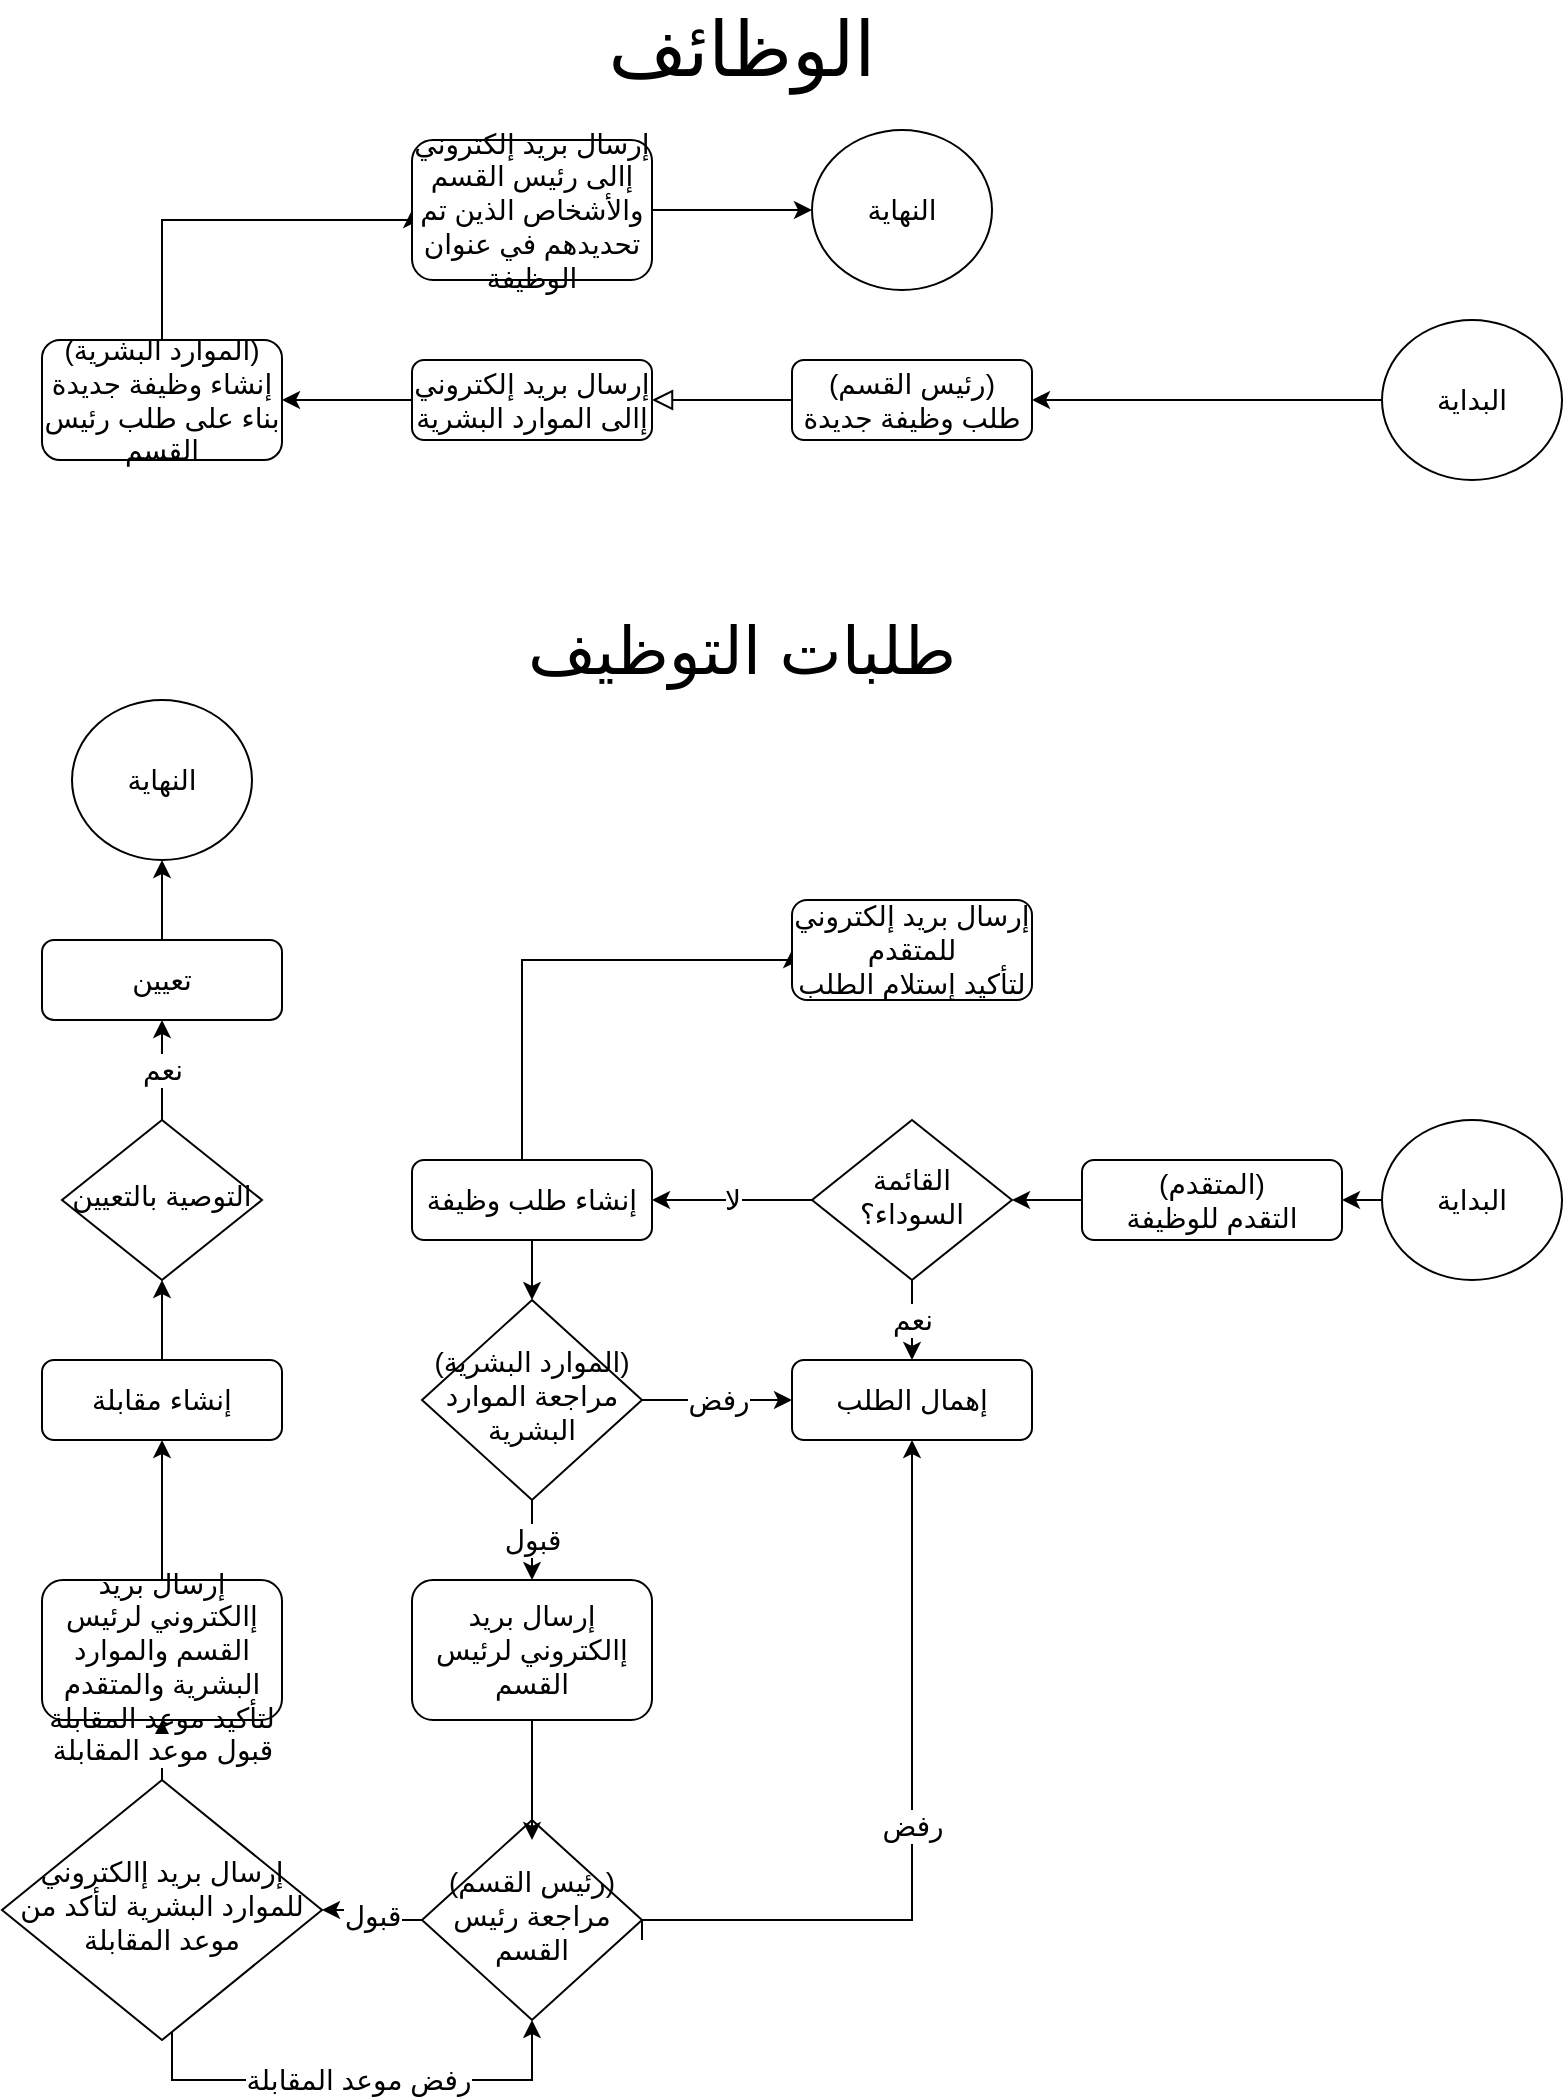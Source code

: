 <mxfile version="20.2.2" type="github">
  <diagram id="C5RBs43oDa-KdzZeNtuy" name="Page-1">
    <mxGraphModel dx="1422" dy="794" grid="1" gridSize="10" guides="1" tooltips="1" connect="1" arrows="1" fold="1" page="1" pageScale="1" pageWidth="827" pageHeight="1169" math="0" shadow="0">
      <root>
        <mxCell id="WIyWlLk6GJQsqaUBKTNV-0" />
        <mxCell id="WIyWlLk6GJQsqaUBKTNV-1" parent="WIyWlLk6GJQsqaUBKTNV-0" />
        <mxCell id="WIyWlLk6GJQsqaUBKTNV-2" value="" style="rounded=0;html=1;jettySize=auto;orthogonalLoop=1;fontSize=14;endArrow=block;endFill=0;endSize=8;strokeWidth=1;shadow=0;labelBackgroundColor=none;edgeStyle=orthogonalEdgeStyle;entryX=1;entryY=0.5;entryDx=0;entryDy=0;" parent="WIyWlLk6GJQsqaUBKTNV-1" source="WIyWlLk6GJQsqaUBKTNV-3" target="t9vkWHPVqPOiWpAbHAEq-0" edge="1">
          <mxGeometry relative="1" as="geometry" />
        </mxCell>
        <mxCell id="WIyWlLk6GJQsqaUBKTNV-3" value="(رئيس القسم)&lt;br style=&quot;font-size: 14px;&quot;&gt;طلب وظيفة جديدة" style="rounded=1;whiteSpace=wrap;html=1;fontSize=14;glass=0;strokeWidth=1;shadow=0;" parent="WIyWlLk6GJQsqaUBKTNV-1" vertex="1">
          <mxGeometry x="435" y="200" width="120" height="40" as="geometry" />
        </mxCell>
        <mxCell id="t9vkWHPVqPOiWpAbHAEq-10" style="edgeStyle=orthogonalEdgeStyle;rounded=0;orthogonalLoop=1;jettySize=auto;html=1;entryX=0;entryY=0.5;entryDx=0;entryDy=0;fontSize=14;" edge="1" parent="WIyWlLk6GJQsqaUBKTNV-1" source="WIyWlLk6GJQsqaUBKTNV-7" target="t9vkWHPVqPOiWpAbHAEq-9">
          <mxGeometry relative="1" as="geometry">
            <Array as="points">
              <mxPoint x="120" y="130" />
              <mxPoint x="245" y="130" />
            </Array>
          </mxGeometry>
        </mxCell>
        <mxCell id="WIyWlLk6GJQsqaUBKTNV-7" value="(الموارد البشرية)&lt;br style=&quot;font-size: 14px;&quot;&gt;إنشاء وظيفة جديدة بناء على طلب رئيس القسم" style="rounded=1;whiteSpace=wrap;html=1;fontSize=14;glass=0;strokeWidth=1;shadow=0;" parent="WIyWlLk6GJQsqaUBKTNV-1" vertex="1">
          <mxGeometry x="60" y="190" width="120" height="60" as="geometry" />
        </mxCell>
        <mxCell id="t9vkWHPVqPOiWpAbHAEq-35" style="edgeStyle=orthogonalEdgeStyle;rounded=0;orthogonalLoop=1;jettySize=auto;html=1;entryX=0.5;entryY=0;entryDx=0;entryDy=0;fontSize=14;" edge="1" parent="WIyWlLk6GJQsqaUBKTNV-1" source="WIyWlLk6GJQsqaUBKTNV-12" target="t9vkWHPVqPOiWpAbHAEq-31">
          <mxGeometry relative="1" as="geometry" />
        </mxCell>
        <mxCell id="t9vkWHPVqPOiWpAbHAEq-57" style="edgeStyle=orthogonalEdgeStyle;rounded=0;orthogonalLoop=1;jettySize=auto;html=1;entryX=0;entryY=0.5;entryDx=0;entryDy=0;fontSize=14;" edge="1" parent="WIyWlLk6GJQsqaUBKTNV-1" source="WIyWlLk6GJQsqaUBKTNV-12" target="t9vkWHPVqPOiWpAbHAEq-28">
          <mxGeometry relative="1" as="geometry">
            <Array as="points">
              <mxPoint x="300" y="500" />
            </Array>
          </mxGeometry>
        </mxCell>
        <mxCell id="WIyWlLk6GJQsqaUBKTNV-12" value="إنشاء طلب وظيفة" style="rounded=1;whiteSpace=wrap;html=1;fontSize=14;glass=0;strokeWidth=1;shadow=0;" parent="WIyWlLk6GJQsqaUBKTNV-1" vertex="1">
          <mxGeometry x="245" y="600" width="120" height="40" as="geometry" />
        </mxCell>
        <mxCell id="t9vkWHPVqPOiWpAbHAEq-1" style="edgeStyle=orthogonalEdgeStyle;rounded=0;orthogonalLoop=1;jettySize=auto;html=1;exitX=0;exitY=0.5;exitDx=0;exitDy=0;entryX=1;entryY=0.5;entryDx=0;entryDy=0;fontSize=14;" edge="1" parent="WIyWlLk6GJQsqaUBKTNV-1" source="t9vkWHPVqPOiWpAbHAEq-0" target="WIyWlLk6GJQsqaUBKTNV-7">
          <mxGeometry relative="1" as="geometry" />
        </mxCell>
        <mxCell id="t9vkWHPVqPOiWpAbHAEq-0" value="إرسال بريد إلكتروني إالى الموارد البشرية" style="rounded=1;whiteSpace=wrap;html=1;fontSize=14;" vertex="1" parent="WIyWlLk6GJQsqaUBKTNV-1">
          <mxGeometry x="245" y="200" width="120" height="40" as="geometry" />
        </mxCell>
        <mxCell id="t9vkWHPVqPOiWpAbHAEq-8" style="edgeStyle=orthogonalEdgeStyle;rounded=0;orthogonalLoop=1;jettySize=auto;html=1;entryX=1;entryY=0.5;entryDx=0;entryDy=0;fontSize=14;" edge="1" parent="WIyWlLk6GJQsqaUBKTNV-1" source="t9vkWHPVqPOiWpAbHAEq-7" target="WIyWlLk6GJQsqaUBKTNV-3">
          <mxGeometry relative="1" as="geometry" />
        </mxCell>
        <mxCell id="t9vkWHPVqPOiWpAbHAEq-7" value="البداية" style="ellipse;whiteSpace=wrap;html=1;fontSize=14;" vertex="1" parent="WIyWlLk6GJQsqaUBKTNV-1">
          <mxGeometry x="730" y="180" width="90" height="80" as="geometry" />
        </mxCell>
        <mxCell id="t9vkWHPVqPOiWpAbHAEq-64" style="edgeStyle=orthogonalEdgeStyle;rounded=0;orthogonalLoop=1;jettySize=auto;html=1;entryX=0;entryY=0.5;entryDx=0;entryDy=0;fontSize=14;" edge="1" parent="WIyWlLk6GJQsqaUBKTNV-1" source="t9vkWHPVqPOiWpAbHAEq-9" target="t9vkWHPVqPOiWpAbHAEq-63">
          <mxGeometry relative="1" as="geometry" />
        </mxCell>
        <mxCell id="t9vkWHPVqPOiWpAbHAEq-9" value="إرسال بريد إلكتروني إالى رئيس القسم والأشخاص الذين تم تحديدهم في عنوان الوظيفة" style="rounded=1;whiteSpace=wrap;html=1;fontSize=14;" vertex="1" parent="WIyWlLk6GJQsqaUBKTNV-1">
          <mxGeometry x="245" y="90" width="120" height="70" as="geometry" />
        </mxCell>
        <mxCell id="t9vkWHPVqPOiWpAbHAEq-17" style="edgeStyle=orthogonalEdgeStyle;rounded=0;orthogonalLoop=1;jettySize=auto;html=1;entryX=1;entryY=0.5;entryDx=0;entryDy=0;fontSize=14;" edge="1" parent="WIyWlLk6GJQsqaUBKTNV-1" target="t9vkWHPVqPOiWpAbHAEq-15">
          <mxGeometry relative="1" as="geometry">
            <mxPoint x="730" y="620" as="sourcePoint" />
          </mxGeometry>
        </mxCell>
        <mxCell id="t9vkWHPVqPOiWpAbHAEq-14" value="البداية" style="ellipse;whiteSpace=wrap;html=1;fontSize=14;" vertex="1" parent="WIyWlLk6GJQsqaUBKTNV-1">
          <mxGeometry x="730" y="580" width="90" height="80" as="geometry" />
        </mxCell>
        <mxCell id="t9vkWHPVqPOiWpAbHAEq-19" style="edgeStyle=orthogonalEdgeStyle;rounded=0;orthogonalLoop=1;jettySize=auto;html=1;entryX=1;entryY=0.5;entryDx=0;entryDy=0;fontSize=14;" edge="1" parent="WIyWlLk6GJQsqaUBKTNV-1" target="t9vkWHPVqPOiWpAbHAEq-18">
          <mxGeometry relative="1" as="geometry">
            <mxPoint x="590" y="610" as="sourcePoint" />
            <Array as="points">
              <mxPoint x="590" y="620" />
            </Array>
          </mxGeometry>
        </mxCell>
        <mxCell id="t9vkWHPVqPOiWpAbHAEq-15" value="(المتقدم)&lt;br style=&quot;font-size: 14px;&quot;&gt;التقدم للوظيفة" style="rounded=1;whiteSpace=wrap;html=1;fontSize=14;glass=0;strokeWidth=1;shadow=0;" vertex="1" parent="WIyWlLk6GJQsqaUBKTNV-1">
          <mxGeometry x="580" y="600" width="130" height="40" as="geometry" />
        </mxCell>
        <mxCell id="t9vkWHPVqPOiWpAbHAEq-26" value="نعم" style="edgeStyle=orthogonalEdgeStyle;rounded=0;orthogonalLoop=1;jettySize=auto;html=1;entryX=0.5;entryY=0;entryDx=0;entryDy=0;fontSize=14;" edge="1" parent="WIyWlLk6GJQsqaUBKTNV-1" source="t9vkWHPVqPOiWpAbHAEq-18" target="t9vkWHPVqPOiWpAbHAEq-21">
          <mxGeometry relative="1" as="geometry" />
        </mxCell>
        <mxCell id="t9vkWHPVqPOiWpAbHAEq-27" value="لا" style="edgeStyle=orthogonalEdgeStyle;rounded=0;orthogonalLoop=1;jettySize=auto;html=1;entryX=1;entryY=0.5;entryDx=0;entryDy=0;fontSize=14;" edge="1" parent="WIyWlLk6GJQsqaUBKTNV-1" source="t9vkWHPVqPOiWpAbHAEq-18" target="WIyWlLk6GJQsqaUBKTNV-12">
          <mxGeometry relative="1" as="geometry" />
        </mxCell>
        <mxCell id="t9vkWHPVqPOiWpAbHAEq-18" value="القائمة السوداء؟&lt;br style=&quot;font-size: 14px;&quot;&gt;" style="rhombus;whiteSpace=wrap;html=1;shadow=0;fontFamily=Helvetica;fontSize=14;align=center;strokeWidth=1;spacing=6;spacingTop=-4;" vertex="1" parent="WIyWlLk6GJQsqaUBKTNV-1">
          <mxGeometry x="445" y="580" width="100" height="80" as="geometry" />
        </mxCell>
        <mxCell id="t9vkWHPVqPOiWpAbHAEq-21" value="إهمال الطلب" style="rounded=1;whiteSpace=wrap;html=1;fontSize=14;glass=0;strokeWidth=1;shadow=0;" vertex="1" parent="WIyWlLk6GJQsqaUBKTNV-1">
          <mxGeometry x="435" y="700" width="120" height="40" as="geometry" />
        </mxCell>
        <mxCell id="t9vkWHPVqPOiWpAbHAEq-28" value="إرسال بريد إلكتروني للمتقدم&lt;br style=&quot;font-size: 14px;&quot;&gt;لتأكيد إستلام الطلب" style="rounded=1;whiteSpace=wrap;html=1;fontSize=14;glass=0;strokeWidth=1;shadow=0;" vertex="1" parent="WIyWlLk6GJQsqaUBKTNV-1">
          <mxGeometry x="435" y="470" width="120" height="50" as="geometry" />
        </mxCell>
        <mxCell id="t9vkWHPVqPOiWpAbHAEq-33" value="رفض" style="edgeStyle=orthogonalEdgeStyle;rounded=0;orthogonalLoop=1;jettySize=auto;html=1;entryX=0;entryY=0.5;entryDx=0;entryDy=0;fontSize=14;" edge="1" parent="WIyWlLk6GJQsqaUBKTNV-1" source="t9vkWHPVqPOiWpAbHAEq-31" target="t9vkWHPVqPOiWpAbHAEq-21">
          <mxGeometry relative="1" as="geometry" />
        </mxCell>
        <mxCell id="t9vkWHPVqPOiWpAbHAEq-39" value="قبول" style="edgeStyle=orthogonalEdgeStyle;rounded=0;orthogonalLoop=1;jettySize=auto;html=1;fontSize=14;" edge="1" parent="WIyWlLk6GJQsqaUBKTNV-1" source="t9vkWHPVqPOiWpAbHAEq-31" target="t9vkWHPVqPOiWpAbHAEq-38">
          <mxGeometry relative="1" as="geometry" />
        </mxCell>
        <mxCell id="t9vkWHPVqPOiWpAbHAEq-31" value="(الموارد البشرية)&lt;br style=&quot;font-size: 14px;&quot;&gt;مراجعة الموارد البشرية" style="rhombus;whiteSpace=wrap;html=1;shadow=0;fontFamily=Helvetica;fontSize=14;align=center;strokeWidth=1;spacing=6;spacingTop=-4;" vertex="1" parent="WIyWlLk6GJQsqaUBKTNV-1">
          <mxGeometry x="250" y="670" width="110" height="100" as="geometry" />
        </mxCell>
        <mxCell id="t9vkWHPVqPOiWpAbHAEq-36" value="رفض" style="edgeStyle=orthogonalEdgeStyle;rounded=0;orthogonalLoop=1;jettySize=auto;html=1;entryX=0.5;entryY=1;entryDx=0;entryDy=0;fontSize=14;" edge="1" parent="WIyWlLk6GJQsqaUBKTNV-1" target="t9vkWHPVqPOiWpAbHAEq-21">
          <mxGeometry relative="1" as="geometry">
            <mxPoint x="360" y="990" as="sourcePoint" />
            <Array as="points">
              <mxPoint x="360" y="980" />
              <mxPoint x="495" y="980" />
            </Array>
          </mxGeometry>
        </mxCell>
        <mxCell id="t9vkWHPVqPOiWpAbHAEq-46" value="قبول" style="edgeStyle=orthogonalEdgeStyle;rounded=0;orthogonalLoop=1;jettySize=auto;html=1;entryX=1;entryY=0.5;entryDx=0;entryDy=0;fontSize=14;" edge="1" parent="WIyWlLk6GJQsqaUBKTNV-1" source="t9vkWHPVqPOiWpAbHAEq-32" target="t9vkWHPVqPOiWpAbHAEq-44">
          <mxGeometry relative="1" as="geometry" />
        </mxCell>
        <mxCell id="t9vkWHPVqPOiWpAbHAEq-32" value="(رئيس القسم)&lt;br style=&quot;font-size: 14px;&quot;&gt;مراجعة رئيس القسم" style="rhombus;whiteSpace=wrap;html=1;shadow=0;fontFamily=Helvetica;fontSize=14;align=center;strokeWidth=1;spacing=6;spacingTop=-4;" vertex="1" parent="WIyWlLk6GJQsqaUBKTNV-1">
          <mxGeometry x="250" y="930" width="110" height="100" as="geometry" />
        </mxCell>
        <mxCell id="t9vkWHPVqPOiWpAbHAEq-40" style="edgeStyle=orthogonalEdgeStyle;rounded=0;orthogonalLoop=1;jettySize=auto;html=1;entryX=0.5;entryY=0;entryDx=0;entryDy=0;fontSize=14;" edge="1" parent="WIyWlLk6GJQsqaUBKTNV-1" source="t9vkWHPVqPOiWpAbHAEq-38">
          <mxGeometry relative="1" as="geometry">
            <mxPoint x="305" y="940" as="targetPoint" />
          </mxGeometry>
        </mxCell>
        <mxCell id="t9vkWHPVqPOiWpAbHAEq-38" value="إرسال بريد إالكتروني لرئيس القسم" style="rounded=1;whiteSpace=wrap;html=1;fontSize=14;glass=0;strokeWidth=1;shadow=0;" vertex="1" parent="WIyWlLk6GJQsqaUBKTNV-1">
          <mxGeometry x="245" y="810" width="120" height="70" as="geometry" />
        </mxCell>
        <mxCell id="t9vkWHPVqPOiWpAbHAEq-47" value="رفض موعد المقابلة" style="edgeStyle=orthogonalEdgeStyle;rounded=0;orthogonalLoop=1;jettySize=auto;html=1;entryX=0.5;entryY=1;entryDx=0;entryDy=0;fontSize=14;" edge="1" parent="WIyWlLk6GJQsqaUBKTNV-1" source="t9vkWHPVqPOiWpAbHAEq-44" target="t9vkWHPVqPOiWpAbHAEq-32">
          <mxGeometry relative="1" as="geometry">
            <Array as="points">
              <mxPoint x="125" y="1060" />
              <mxPoint x="305" y="1060" />
            </Array>
          </mxGeometry>
        </mxCell>
        <mxCell id="t9vkWHPVqPOiWpAbHAEq-49" value="قبول موعد المقابلة" style="edgeStyle=orthogonalEdgeStyle;rounded=0;orthogonalLoop=1;jettySize=auto;html=1;fontSize=14;" edge="1" parent="WIyWlLk6GJQsqaUBKTNV-1" source="t9vkWHPVqPOiWpAbHAEq-44" target="t9vkWHPVqPOiWpAbHAEq-48">
          <mxGeometry relative="1" as="geometry" />
        </mxCell>
        <mxCell id="t9vkWHPVqPOiWpAbHAEq-44" value="إرسال بريد إالكتروني للموارد البشرية لتأكد من موعد المقابلة" style="rhombus;whiteSpace=wrap;html=1;shadow=0;fontFamily=Helvetica;fontSize=14;align=center;strokeWidth=1;spacing=6;spacingTop=-4;" vertex="1" parent="WIyWlLk6GJQsqaUBKTNV-1">
          <mxGeometry x="40" y="910" width="160" height="130" as="geometry" />
        </mxCell>
        <mxCell id="t9vkWHPVqPOiWpAbHAEq-51" style="edgeStyle=orthogonalEdgeStyle;rounded=0;orthogonalLoop=1;jettySize=auto;html=1;entryX=0.5;entryY=1;entryDx=0;entryDy=0;fontSize=14;" edge="1" parent="WIyWlLk6GJQsqaUBKTNV-1" source="t9vkWHPVqPOiWpAbHAEq-48" target="t9vkWHPVqPOiWpAbHAEq-50">
          <mxGeometry relative="1" as="geometry" />
        </mxCell>
        <mxCell id="t9vkWHPVqPOiWpAbHAEq-48" value="إرسال بريد إالكتروني لرئيس القسم والموارد البشرية والمتقدم لتأكيد موعد المقابلة" style="rounded=1;whiteSpace=wrap;html=1;fontSize=14;glass=0;strokeWidth=1;shadow=0;" vertex="1" parent="WIyWlLk6GJQsqaUBKTNV-1">
          <mxGeometry x="60" y="810" width="120" height="70" as="geometry" />
        </mxCell>
        <mxCell id="t9vkWHPVqPOiWpAbHAEq-53" style="edgeStyle=orthogonalEdgeStyle;rounded=0;orthogonalLoop=1;jettySize=auto;html=1;entryX=0.5;entryY=1;entryDx=0;entryDy=0;fontSize=14;" edge="1" parent="WIyWlLk6GJQsqaUBKTNV-1" source="t9vkWHPVqPOiWpAbHAEq-50" target="t9vkWHPVqPOiWpAbHAEq-52">
          <mxGeometry relative="1" as="geometry" />
        </mxCell>
        <mxCell id="t9vkWHPVqPOiWpAbHAEq-50" value="إنشاء مقابلة" style="rounded=1;whiteSpace=wrap;html=1;fontSize=14;glass=0;strokeWidth=1;shadow=0;" vertex="1" parent="WIyWlLk6GJQsqaUBKTNV-1">
          <mxGeometry x="60" y="700" width="120" height="40" as="geometry" />
        </mxCell>
        <mxCell id="t9vkWHPVqPOiWpAbHAEq-58" value="نعم" style="edgeStyle=orthogonalEdgeStyle;rounded=0;orthogonalLoop=1;jettySize=auto;html=1;entryX=0.5;entryY=1;entryDx=0;entryDy=0;fontSize=14;" edge="1" parent="WIyWlLk6GJQsqaUBKTNV-1" source="t9vkWHPVqPOiWpAbHAEq-52" target="t9vkWHPVqPOiWpAbHAEq-56">
          <mxGeometry relative="1" as="geometry" />
        </mxCell>
        <mxCell id="t9vkWHPVqPOiWpAbHAEq-52" value="التوصية بالتعيين" style="rhombus;whiteSpace=wrap;html=1;shadow=0;fontFamily=Helvetica;fontSize=14;align=center;strokeWidth=1;spacing=6;spacingTop=-4;" vertex="1" parent="WIyWlLk6GJQsqaUBKTNV-1">
          <mxGeometry x="70" y="580" width="100" height="80" as="geometry" />
        </mxCell>
        <mxCell id="t9vkWHPVqPOiWpAbHAEq-62" style="edgeStyle=orthogonalEdgeStyle;rounded=0;orthogonalLoop=1;jettySize=auto;html=1;entryX=0.5;entryY=1;entryDx=0;entryDy=0;fontSize=14;" edge="1" parent="WIyWlLk6GJQsqaUBKTNV-1" source="t9vkWHPVqPOiWpAbHAEq-56" target="t9vkWHPVqPOiWpAbHAEq-61">
          <mxGeometry relative="1" as="geometry" />
        </mxCell>
        <mxCell id="t9vkWHPVqPOiWpAbHAEq-56" value="تعيين" style="rounded=1;whiteSpace=wrap;html=1;fontSize=14;glass=0;strokeWidth=1;shadow=0;" vertex="1" parent="WIyWlLk6GJQsqaUBKTNV-1">
          <mxGeometry x="60" y="490" width="120" height="40" as="geometry" />
        </mxCell>
        <mxCell id="t9vkWHPVqPOiWpAbHAEq-59" value="الوظائف" style="text;html=1;strokeColor=none;fillColor=none;align=center;verticalAlign=middle;whiteSpace=wrap;rounded=0;fontSize=38;" vertex="1" parent="WIyWlLk6GJQsqaUBKTNV-1">
          <mxGeometry x="240" y="20" width="340" height="50" as="geometry" />
        </mxCell>
        <mxCell id="t9vkWHPVqPOiWpAbHAEq-60" value="طلبات التوظيف" style="text;html=1;strokeColor=none;fillColor=none;align=center;verticalAlign=middle;whiteSpace=wrap;rounded=0;fontSize=33;" vertex="1" parent="WIyWlLk6GJQsqaUBKTNV-1">
          <mxGeometry x="240" y="320" width="340" height="50" as="geometry" />
        </mxCell>
        <mxCell id="t9vkWHPVqPOiWpAbHAEq-61" value="النهاية" style="ellipse;whiteSpace=wrap;html=1;fontSize=14;" vertex="1" parent="WIyWlLk6GJQsqaUBKTNV-1">
          <mxGeometry x="75" y="370" width="90" height="80" as="geometry" />
        </mxCell>
        <mxCell id="t9vkWHPVqPOiWpAbHAEq-63" value="النهاية" style="ellipse;whiteSpace=wrap;html=1;fontSize=14;" vertex="1" parent="WIyWlLk6GJQsqaUBKTNV-1">
          <mxGeometry x="445" y="85" width="90" height="80" as="geometry" />
        </mxCell>
      </root>
    </mxGraphModel>
  </diagram>
</mxfile>
